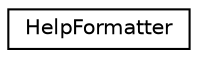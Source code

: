 digraph "Graphical Class Hierarchy"
{
  edge [fontname="Helvetica",fontsize="10",labelfontname="Helvetica",labelfontsize="10"];
  node [fontname="Helvetica",fontsize="10",shape=record];
  rankdir="LR";
  Node1 [label="HelpFormatter",height=0.2,width=0.4,color="black", fillcolor="white", style="filled",URL="$class_cake_1_1_console_1_1_help_formatter.html"];
}
